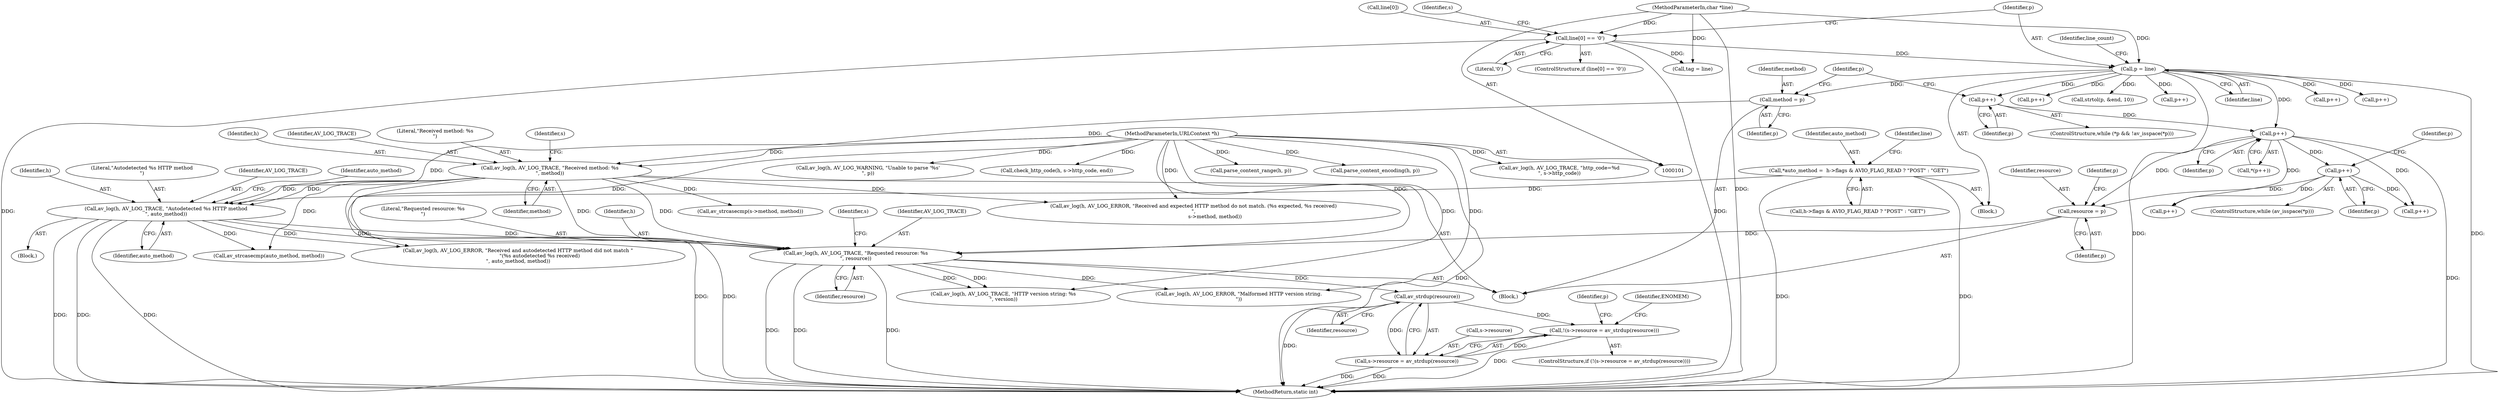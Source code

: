 digraph "0_FFmpeg_2a05c8f813de6f2278827734bf8102291e7484aa_7@API" {
"1000272" [label="(Call,av_strdup(resource))"];
"1000261" [label="(Call,av_log(h, AV_LOG_TRACE, \"Requested resource: %s\n\", resource))"];
"1000208" [label="(Call,av_log(h, AV_LOG_TRACE, \"Autodetected %s HTTP method\n\", auto_method))"];
"1000176" [label="(Call,av_log(h, AV_LOG_TRACE, \"Received method: %s\n\", method))"];
"1000102" [label="(MethodParameterIn,URLContext *h)"];
"1000158" [label="(Call,method = p)"];
"1000145" [label="(Call,p = line)"];
"1000132" [label="(Call,line[0] == '\0')"];
"1000103" [label="(MethodParameterIn,char *line)"];
"1000114" [label="(Call,*auto_method =  h->flags & AVIO_FLAG_READ ? \"POST\" : \"GET\")"];
"1000246" [label="(Call,resource = p)"];
"1000244" [label="(Call,p++)"];
"1000173" [label="(Call,p++)"];
"1000169" [label="(Call,p++)"];
"1000267" [label="(Call,!(s->resource = av_strdup(resource)))"];
"1000268" [label="(Call,s->resource = av_strdup(resource))"];
"1000246" [label="(Call,resource = p)"];
"1000157" [label="(Block,)"];
"1000381" [label="(Call,p++)"];
"1000244" [label="(Call,p++)"];
"1000344" [label="(Call,strtol(p, &end, 10))"];
"1000180" [label="(Identifier,method)"];
"1000272" [label="(Call,av_strdup(resource))"];
"1000268" [label="(Call,s->resource = av_strdup(resource))"];
"1000140" [label="(Identifier,s)"];
"1000183" [label="(Identifier,s)"];
"1000315" [label="(Call,av_log(h, AV_LOG_TRACE, \"HTTP version string: %s\n\", version))"];
"1000103" [label="(MethodParameterIn,char *line)"];
"1000115" [label="(Identifier,auto_method)"];
"1000273" [label="(Identifier,resource)"];
"1000265" [label="(Identifier,resource)"];
"1000173" [label="(Call,p++)"];
"1000136" [label="(Literal,'\0')"];
"1000261" [label="(Call,av_log(h, AV_LOG_TRACE, \"Requested resource: %s\n\", resource))"];
"1000267" [label="(Call,!(s->resource = av_strdup(resource)))"];
"1000161" [label="(ControlStructure,while (*p && !av_isspace(*p)))"];
"1000332" [label="(Call,p++)"];
"1000253" [label="(Identifier,p)"];
"1000176" [label="(Call,av_log(h, AV_LOG_TRACE, \"Received method: %s\n\", method))"];
"1000170" [label="(Identifier,p)"];
"1000266" [label="(ControlStructure,if (!(s->resource = av_strdup(resource))))"];
"1000270" [label="(Identifier,s)"];
"1000177" [label="(Identifier,h)"];
"1000150" [label="(Identifier,line_count)"];
"1000258" [label="(Call,p++)"];
"1000172" [label="(Call,*(p++))"];
"1000164" [label="(Identifier,p)"];
"1000254" [label="(Call,p++)"];
"1000147" [label="(Identifier,line)"];
"1000160" [label="(Identifier,p)"];
"1000349" [label="(Call,av_log(h, AV_LOG_TRACE, \"http_code=%d\n\", s->http_code))"];
"1000169" [label="(Call,p++)"];
"1000397" [label="(Call,p++)"];
"1000209" [label="(Identifier,h)"];
"1000106" [label="(Block,)"];
"1000240" [label="(ControlStructure,while (av_isspace(*p)))"];
"1000174" [label="(Identifier,p)"];
"1000131" [label="(ControlStructure,if (line[0] == '\0'))"];
"1000280" [label="(Identifier,p)"];
"1000133" [label="(Call,line[0])"];
"1000626" [label="(Call,av_log(h, AV_LOG_WARNING, \"Unable to parse '%s'\n\", p))"];
"1000394" [label="(Call,tag = line)"];
"1000211" [label="(Literal,\"Autodetected %s HTTP method\n\")"];
"1000134" [label="(Identifier,line)"];
"1000145" [label="(Call,p = line)"];
"1000276" [label="(Identifier,ENOMEM)"];
"1000193" [label="(Call,av_log(h, AV_LOG_ERROR, \"Received and expected HTTP method do not match. (%s expected, %s received)\n\",\n                           s->method, method))"];
"1000187" [label="(Call,av_strcasecmp(s->method, method))"];
"1000207" [label="(Block,)"];
"1000102" [label="(MethodParameterIn,URLContext *h)"];
"1000263" [label="(Identifier,AV_LOG_TRACE)"];
"1000178" [label="(Identifier,AV_LOG_TRACE)"];
"1000158" [label="(Call,method = p)"];
"1000306" [label="(Call,av_log(h, AV_LOG_ERROR, \"Malformed HTTP version string.\n\"))"];
"1000132" [label="(Call,line[0] == '\0')"];
"1000212" [label="(Identifier,auto_method)"];
"1000214" [label="(Call,av_strcasecmp(auto_method, method))"];
"1000116" [label="(Call,h->flags & AVIO_FLAG_READ ? \"POST\" : \"GET\")"];
"1000248" [label="(Identifier,p)"];
"1000360" [label="(Call,check_http_code(h, s->http_code, end))"];
"1000247" [label="(Identifier,resource)"];
"1000269" [label="(Call,s->resource)"];
"1000453" [label="(Call,parse_content_range(h, p))"];
"1000114" [label="(Call,*auto_method =  h->flags & AVIO_FLAG_READ ? \"POST\" : \"GET\")"];
"1000264" [label="(Literal,\"Requested resource: %s\n\")"];
"1000146" [label="(Identifier,p)"];
"1000684" [label="(MethodReturn,static int)"];
"1000159" [label="(Identifier,method)"];
"1000676" [label="(Call,parse_content_encoding(h, p))"];
"1000338" [label="(Call,p++)"];
"1000245" [label="(Identifier,p)"];
"1000208" [label="(Call,av_log(h, AV_LOG_TRACE, \"Autodetected %s HTTP method\n\", auto_method))"];
"1000218" [label="(Call,av_log(h, AV_LOG_ERROR, \"Received and autodetected HTTP method did not match \"\n                           \"(%s autodetected %s received)\n\", auto_method, method))"];
"1000243" [label="(Identifier,p)"];
"1000179" [label="(Literal,\"Received method: %s\n\")"];
"1000262" [label="(Identifier,h)"];
"1000210" [label="(Identifier,AV_LOG_TRACE)"];
"1000215" [label="(Identifier,auto_method)"];
"1000272" -> "1000268"  [label="AST: "];
"1000272" -> "1000273"  [label="CFG: "];
"1000273" -> "1000272"  [label="AST: "];
"1000268" -> "1000272"  [label="CFG: "];
"1000272" -> "1000684"  [label="DDG: "];
"1000272" -> "1000267"  [label="DDG: "];
"1000272" -> "1000268"  [label="DDG: "];
"1000261" -> "1000272"  [label="DDG: "];
"1000261" -> "1000157"  [label="AST: "];
"1000261" -> "1000265"  [label="CFG: "];
"1000262" -> "1000261"  [label="AST: "];
"1000263" -> "1000261"  [label="AST: "];
"1000264" -> "1000261"  [label="AST: "];
"1000265" -> "1000261"  [label="AST: "];
"1000270" -> "1000261"  [label="CFG: "];
"1000261" -> "1000684"  [label="DDG: "];
"1000261" -> "1000684"  [label="DDG: "];
"1000261" -> "1000684"  [label="DDG: "];
"1000208" -> "1000261"  [label="DDG: "];
"1000208" -> "1000261"  [label="DDG: "];
"1000176" -> "1000261"  [label="DDG: "];
"1000176" -> "1000261"  [label="DDG: "];
"1000102" -> "1000261"  [label="DDG: "];
"1000246" -> "1000261"  [label="DDG: "];
"1000261" -> "1000306"  [label="DDG: "];
"1000261" -> "1000315"  [label="DDG: "];
"1000261" -> "1000315"  [label="DDG: "];
"1000208" -> "1000207"  [label="AST: "];
"1000208" -> "1000212"  [label="CFG: "];
"1000209" -> "1000208"  [label="AST: "];
"1000210" -> "1000208"  [label="AST: "];
"1000211" -> "1000208"  [label="AST: "];
"1000212" -> "1000208"  [label="AST: "];
"1000215" -> "1000208"  [label="CFG: "];
"1000208" -> "1000684"  [label="DDG: "];
"1000208" -> "1000684"  [label="DDG: "];
"1000208" -> "1000684"  [label="DDG: "];
"1000176" -> "1000208"  [label="DDG: "];
"1000176" -> "1000208"  [label="DDG: "];
"1000102" -> "1000208"  [label="DDG: "];
"1000114" -> "1000208"  [label="DDG: "];
"1000208" -> "1000214"  [label="DDG: "];
"1000208" -> "1000218"  [label="DDG: "];
"1000176" -> "1000157"  [label="AST: "];
"1000176" -> "1000180"  [label="CFG: "];
"1000177" -> "1000176"  [label="AST: "];
"1000178" -> "1000176"  [label="AST: "];
"1000179" -> "1000176"  [label="AST: "];
"1000180" -> "1000176"  [label="AST: "];
"1000183" -> "1000176"  [label="CFG: "];
"1000176" -> "1000684"  [label="DDG: "];
"1000176" -> "1000684"  [label="DDG: "];
"1000102" -> "1000176"  [label="DDG: "];
"1000158" -> "1000176"  [label="DDG: "];
"1000176" -> "1000187"  [label="DDG: "];
"1000176" -> "1000193"  [label="DDG: "];
"1000176" -> "1000214"  [label="DDG: "];
"1000102" -> "1000101"  [label="AST: "];
"1000102" -> "1000684"  [label="DDG: "];
"1000102" -> "1000193"  [label="DDG: "];
"1000102" -> "1000218"  [label="DDG: "];
"1000102" -> "1000306"  [label="DDG: "];
"1000102" -> "1000315"  [label="DDG: "];
"1000102" -> "1000349"  [label="DDG: "];
"1000102" -> "1000360"  [label="DDG: "];
"1000102" -> "1000453"  [label="DDG: "];
"1000102" -> "1000626"  [label="DDG: "];
"1000102" -> "1000676"  [label="DDG: "];
"1000158" -> "1000157"  [label="AST: "];
"1000158" -> "1000160"  [label="CFG: "];
"1000159" -> "1000158"  [label="AST: "];
"1000160" -> "1000158"  [label="AST: "];
"1000164" -> "1000158"  [label="CFG: "];
"1000145" -> "1000158"  [label="DDG: "];
"1000145" -> "1000106"  [label="AST: "];
"1000145" -> "1000147"  [label="CFG: "];
"1000146" -> "1000145"  [label="AST: "];
"1000147" -> "1000145"  [label="AST: "];
"1000150" -> "1000145"  [label="CFG: "];
"1000145" -> "1000684"  [label="DDG: "];
"1000145" -> "1000684"  [label="DDG: "];
"1000132" -> "1000145"  [label="DDG: "];
"1000103" -> "1000145"  [label="DDG: "];
"1000145" -> "1000169"  [label="DDG: "];
"1000145" -> "1000173"  [label="DDG: "];
"1000145" -> "1000332"  [label="DDG: "];
"1000145" -> "1000338"  [label="DDG: "];
"1000145" -> "1000344"  [label="DDG: "];
"1000145" -> "1000381"  [label="DDG: "];
"1000145" -> "1000397"  [label="DDG: "];
"1000132" -> "1000131"  [label="AST: "];
"1000132" -> "1000136"  [label="CFG: "];
"1000133" -> "1000132"  [label="AST: "];
"1000136" -> "1000132"  [label="AST: "];
"1000140" -> "1000132"  [label="CFG: "];
"1000146" -> "1000132"  [label="CFG: "];
"1000132" -> "1000684"  [label="DDG: "];
"1000132" -> "1000684"  [label="DDG: "];
"1000103" -> "1000132"  [label="DDG: "];
"1000132" -> "1000394"  [label="DDG: "];
"1000103" -> "1000101"  [label="AST: "];
"1000103" -> "1000684"  [label="DDG: "];
"1000103" -> "1000394"  [label="DDG: "];
"1000114" -> "1000106"  [label="AST: "];
"1000114" -> "1000116"  [label="CFG: "];
"1000115" -> "1000114"  [label="AST: "];
"1000116" -> "1000114"  [label="AST: "];
"1000134" -> "1000114"  [label="CFG: "];
"1000114" -> "1000684"  [label="DDG: "];
"1000114" -> "1000684"  [label="DDG: "];
"1000246" -> "1000157"  [label="AST: "];
"1000246" -> "1000248"  [label="CFG: "];
"1000247" -> "1000246"  [label="AST: "];
"1000248" -> "1000246"  [label="AST: "];
"1000253" -> "1000246"  [label="CFG: "];
"1000244" -> "1000246"  [label="DDG: "];
"1000173" -> "1000246"  [label="DDG: "];
"1000244" -> "1000240"  [label="AST: "];
"1000244" -> "1000245"  [label="CFG: "];
"1000245" -> "1000244"  [label="AST: "];
"1000243" -> "1000244"  [label="CFG: "];
"1000173" -> "1000244"  [label="DDG: "];
"1000244" -> "1000254"  [label="DDG: "];
"1000244" -> "1000258"  [label="DDG: "];
"1000173" -> "1000172"  [label="AST: "];
"1000173" -> "1000174"  [label="CFG: "];
"1000174" -> "1000173"  [label="AST: "];
"1000172" -> "1000173"  [label="CFG: "];
"1000173" -> "1000684"  [label="DDG: "];
"1000169" -> "1000173"  [label="DDG: "];
"1000173" -> "1000254"  [label="DDG: "];
"1000173" -> "1000258"  [label="DDG: "];
"1000169" -> "1000161"  [label="AST: "];
"1000169" -> "1000170"  [label="CFG: "];
"1000170" -> "1000169"  [label="AST: "];
"1000164" -> "1000169"  [label="CFG: "];
"1000267" -> "1000266"  [label="AST: "];
"1000267" -> "1000268"  [label="CFG: "];
"1000268" -> "1000267"  [label="AST: "];
"1000276" -> "1000267"  [label="CFG: "];
"1000280" -> "1000267"  [label="CFG: "];
"1000267" -> "1000684"  [label="DDG: "];
"1000268" -> "1000267"  [label="DDG: "];
"1000269" -> "1000268"  [label="AST: "];
"1000268" -> "1000684"  [label="DDG: "];
"1000268" -> "1000684"  [label="DDG: "];
}
